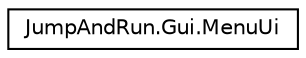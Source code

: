 digraph "Grafische Darstellung der Klassenhierarchie"
{
  edge [fontname="Helvetica",fontsize="10",labelfontname="Helvetica",labelfontsize="10"];
  node [fontname="Helvetica",fontsize="10",shape=record];
  rankdir="LR";
  Node1 [label="JumpAndRun.Gui.MenuUi",height=0.2,width=0.4,color="black", fillcolor="white", style="filled",URL="$class_jump_and_run_1_1_gui_1_1_menu_ui.html",tooltip="Darstellung des Hauptmenus "];
}
